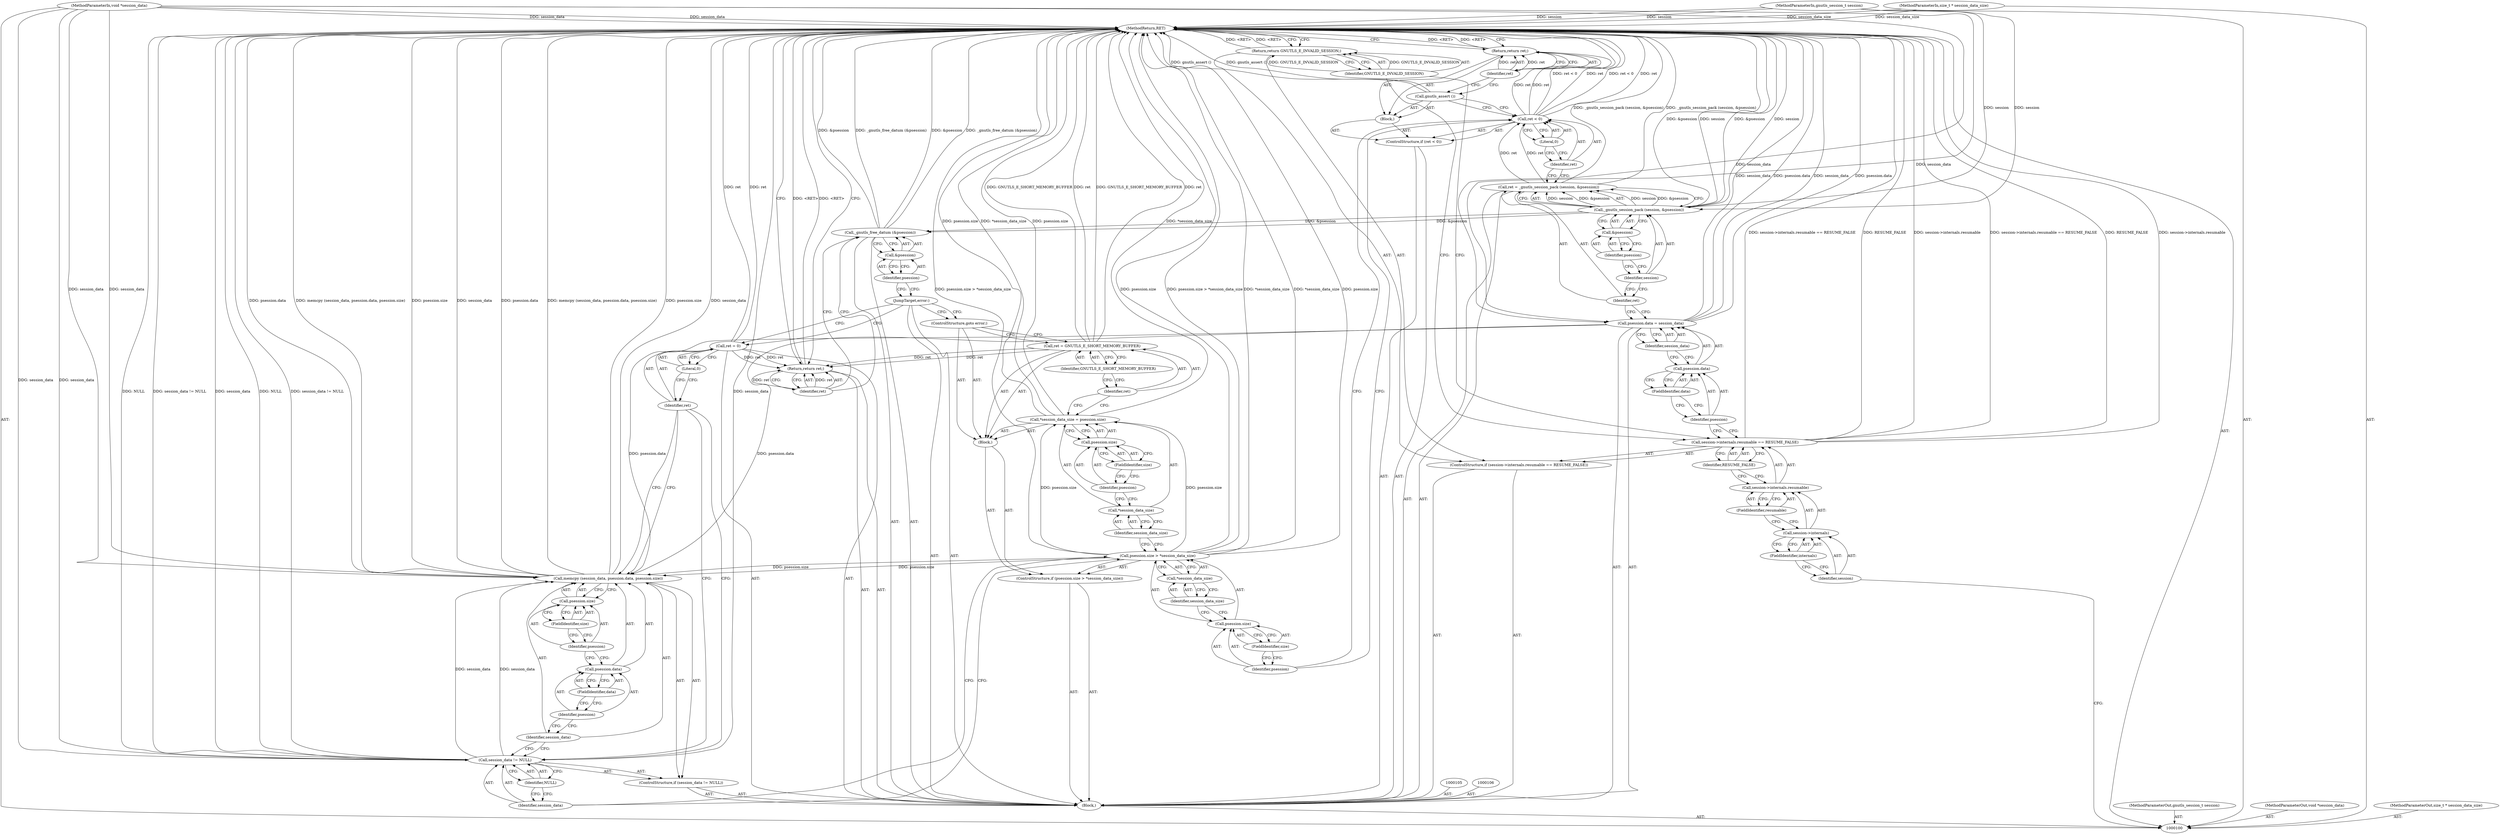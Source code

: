 digraph "0_savannah_e82ef4545e9e98cbcb032f55d7c750b81e3a0450" {
"1000175" [label="(MethodReturn,RET)"];
"1000101" [label="(MethodParameterIn,gnutls_session_t session)"];
"1000245" [label="(MethodParameterOut,gnutls_session_t session)"];
"1000120" [label="(FieldIdentifier,data)"];
"1000121" [label="(Identifier,session_data)"];
"1000117" [label="(Call,psession.data = session_data)"];
"1000118" [label="(Call,psession.data)"];
"1000119" [label="(Identifier,psession)"];
"1000122" [label="(Call,ret = _gnutls_session_pack (session, &psession))"];
"1000123" [label="(Identifier,ret)"];
"1000125" [label="(Identifier,session)"];
"1000126" [label="(Call,&psession)"];
"1000127" [label="(Identifier,psession)"];
"1000124" [label="(Call,_gnutls_session_pack (session, &psession))"];
"1000131" [label="(Literal,0)"];
"1000128" [label="(ControlStructure,if (ret < 0))"];
"1000129" [label="(Call,ret < 0)"];
"1000130" [label="(Identifier,ret)"];
"1000132" [label="(Block,)"];
"1000133" [label="(Call,gnutls_assert ())"];
"1000135" [label="(Identifier,ret)"];
"1000134" [label="(Return,return ret;)"];
"1000102" [label="(MethodParameterIn,void *session_data)"];
"1000246" [label="(MethodParameterOut,void *session_data)"];
"1000103" [label="(MethodParameterIn,size_t * session_data_size)"];
"1000247" [label="(MethodParameterOut,size_t * session_data_size)"];
"1000140" [label="(FieldIdentifier,size)"];
"1000141" [label="(Call,*session_data_size)"];
"1000142" [label="(Identifier,session_data_size)"];
"1000136" [label="(ControlStructure,if (psession.size > *session_data_size))"];
"1000137" [label="(Call,psession.size > *session_data_size)"];
"1000138" [label="(Call,psession.size)"];
"1000139" [label="(Identifier,psession)"];
"1000143" [label="(Block,)"];
"1000147" [label="(Call,psession.size)"];
"1000148" [label="(Identifier,psession)"];
"1000149" [label="(FieldIdentifier,size)"];
"1000144" [label="(Call,*session_data_size = psession.size)"];
"1000145" [label="(Call,*session_data_size)"];
"1000146" [label="(Identifier,session_data_size)"];
"1000152" [label="(Identifier,GNUTLS_E_SHORT_MEMORY_BUFFER)"];
"1000150" [label="(Call,ret = GNUTLS_E_SHORT_MEMORY_BUFFER)"];
"1000151" [label="(Identifier,ret)"];
"1000153" [label="(ControlStructure,goto error;)"];
"1000154" [label="(ControlStructure,if (session_data != NULL))"];
"1000157" [label="(Identifier,NULL)"];
"1000155" [label="(Call,session_data != NULL)"];
"1000156" [label="(Identifier,session_data)"];
"1000159" [label="(Identifier,session_data)"];
"1000160" [label="(Call,psession.data)"];
"1000161" [label="(Identifier,psession)"];
"1000162" [label="(FieldIdentifier,data)"];
"1000158" [label="(Call,memcpy (session_data, psession.data, psession.size))"];
"1000163" [label="(Call,psession.size)"];
"1000164" [label="(Identifier,psession)"];
"1000165" [label="(FieldIdentifier,size)"];
"1000104" [label="(Block,)"];
"1000166" [label="(Call,ret = 0)"];
"1000167" [label="(Identifier,ret)"];
"1000168" [label="(Literal,0)"];
"1000169" [label="(JumpTarget,error:)"];
"1000170" [label="(Call,_gnutls_free_datum (&psession))"];
"1000171" [label="(Call,&psession)"];
"1000172" [label="(Identifier,psession)"];
"1000173" [label="(Return,return ret;)"];
"1000174" [label="(Identifier,ret)"];
"1000112" [label="(FieldIdentifier,internals)"];
"1000107" [label="(ControlStructure,if (session->internals.resumable == RESUME_FALSE))"];
"1000113" [label="(FieldIdentifier,resumable)"];
"1000114" [label="(Identifier,RESUME_FALSE)"];
"1000108" [label="(Call,session->internals.resumable == RESUME_FALSE)"];
"1000109" [label="(Call,session->internals.resumable)"];
"1000110" [label="(Call,session->internals)"];
"1000111" [label="(Identifier,session)"];
"1000116" [label="(Identifier,GNUTLS_E_INVALID_SESSION)"];
"1000115" [label="(Return,return GNUTLS_E_INVALID_SESSION;)"];
"1000175" -> "1000100"  [label="AST: "];
"1000175" -> "1000115"  [label="CFG: "];
"1000175" -> "1000134"  [label="CFG: "];
"1000175" -> "1000173"  [label="CFG: "];
"1000134" -> "1000175"  [label="DDG: <RET>"];
"1000173" -> "1000175"  [label="DDG: <RET>"];
"1000124" -> "1000175"  [label="DDG: session"];
"1000124" -> "1000175"  [label="DDG: &psession"];
"1000108" -> "1000175"  [label="DDG: session->internals.resumable == RESUME_FALSE"];
"1000108" -> "1000175"  [label="DDG: RESUME_FALSE"];
"1000108" -> "1000175"  [label="DDG: session->internals.resumable"];
"1000150" -> "1000175"  [label="DDG: ret"];
"1000150" -> "1000175"  [label="DDG: GNUTLS_E_SHORT_MEMORY_BUFFER"];
"1000155" -> "1000175"  [label="DDG: NULL"];
"1000155" -> "1000175"  [label="DDG: session_data != NULL"];
"1000155" -> "1000175"  [label="DDG: session_data"];
"1000137" -> "1000175"  [label="DDG: *session_data_size"];
"1000137" -> "1000175"  [label="DDG: psession.size"];
"1000137" -> "1000175"  [label="DDG: psession.size > *session_data_size"];
"1000117" -> "1000175"  [label="DDG: session_data"];
"1000117" -> "1000175"  [label="DDG: psession.data"];
"1000101" -> "1000175"  [label="DDG: session"];
"1000158" -> "1000175"  [label="DDG: psession.size"];
"1000158" -> "1000175"  [label="DDG: session_data"];
"1000158" -> "1000175"  [label="DDG: psession.data"];
"1000158" -> "1000175"  [label="DDG: memcpy (session_data, psession.data, psession.size)"];
"1000144" -> "1000175"  [label="DDG: psession.size"];
"1000144" -> "1000175"  [label="DDG: *session_data_size"];
"1000122" -> "1000175"  [label="DDG: _gnutls_session_pack (session, &psession)"];
"1000129" -> "1000175"  [label="DDG: ret"];
"1000129" -> "1000175"  [label="DDG: ret < 0"];
"1000166" -> "1000175"  [label="DDG: ret"];
"1000103" -> "1000175"  [label="DDG: session_data_size"];
"1000133" -> "1000175"  [label="DDG: gnutls_assert ()"];
"1000102" -> "1000175"  [label="DDG: session_data"];
"1000170" -> "1000175"  [label="DDG: &psession"];
"1000170" -> "1000175"  [label="DDG: _gnutls_free_datum (&psession)"];
"1000115" -> "1000175"  [label="DDG: <RET>"];
"1000101" -> "1000100"  [label="AST: "];
"1000101" -> "1000175"  [label="DDG: session"];
"1000101" -> "1000124"  [label="DDG: session"];
"1000245" -> "1000100"  [label="AST: "];
"1000120" -> "1000118"  [label="AST: "];
"1000120" -> "1000119"  [label="CFG: "];
"1000118" -> "1000120"  [label="CFG: "];
"1000121" -> "1000117"  [label="AST: "];
"1000121" -> "1000118"  [label="CFG: "];
"1000117" -> "1000121"  [label="CFG: "];
"1000117" -> "1000104"  [label="AST: "];
"1000117" -> "1000121"  [label="CFG: "];
"1000118" -> "1000117"  [label="AST: "];
"1000121" -> "1000117"  [label="AST: "];
"1000123" -> "1000117"  [label="CFG: "];
"1000117" -> "1000175"  [label="DDG: session_data"];
"1000117" -> "1000175"  [label="DDG: psession.data"];
"1000102" -> "1000117"  [label="DDG: session_data"];
"1000117" -> "1000158"  [label="DDG: psession.data"];
"1000118" -> "1000117"  [label="AST: "];
"1000118" -> "1000120"  [label="CFG: "];
"1000119" -> "1000118"  [label="AST: "];
"1000120" -> "1000118"  [label="AST: "];
"1000121" -> "1000118"  [label="CFG: "];
"1000119" -> "1000118"  [label="AST: "];
"1000119" -> "1000108"  [label="CFG: "];
"1000120" -> "1000119"  [label="CFG: "];
"1000122" -> "1000104"  [label="AST: "];
"1000122" -> "1000124"  [label="CFG: "];
"1000123" -> "1000122"  [label="AST: "];
"1000124" -> "1000122"  [label="AST: "];
"1000130" -> "1000122"  [label="CFG: "];
"1000122" -> "1000175"  [label="DDG: _gnutls_session_pack (session, &psession)"];
"1000124" -> "1000122"  [label="DDG: session"];
"1000124" -> "1000122"  [label="DDG: &psession"];
"1000122" -> "1000129"  [label="DDG: ret"];
"1000123" -> "1000122"  [label="AST: "];
"1000123" -> "1000117"  [label="CFG: "];
"1000125" -> "1000123"  [label="CFG: "];
"1000125" -> "1000124"  [label="AST: "];
"1000125" -> "1000123"  [label="CFG: "];
"1000127" -> "1000125"  [label="CFG: "];
"1000126" -> "1000124"  [label="AST: "];
"1000126" -> "1000127"  [label="CFG: "];
"1000127" -> "1000126"  [label="AST: "];
"1000124" -> "1000126"  [label="CFG: "];
"1000127" -> "1000126"  [label="AST: "];
"1000127" -> "1000125"  [label="CFG: "];
"1000126" -> "1000127"  [label="CFG: "];
"1000124" -> "1000122"  [label="AST: "];
"1000124" -> "1000126"  [label="CFG: "];
"1000125" -> "1000124"  [label="AST: "];
"1000126" -> "1000124"  [label="AST: "];
"1000122" -> "1000124"  [label="CFG: "];
"1000124" -> "1000175"  [label="DDG: session"];
"1000124" -> "1000175"  [label="DDG: &psession"];
"1000124" -> "1000122"  [label="DDG: session"];
"1000124" -> "1000122"  [label="DDG: &psession"];
"1000101" -> "1000124"  [label="DDG: session"];
"1000124" -> "1000170"  [label="DDG: &psession"];
"1000131" -> "1000129"  [label="AST: "];
"1000131" -> "1000130"  [label="CFG: "];
"1000129" -> "1000131"  [label="CFG: "];
"1000128" -> "1000104"  [label="AST: "];
"1000129" -> "1000128"  [label="AST: "];
"1000132" -> "1000128"  [label="AST: "];
"1000129" -> "1000128"  [label="AST: "];
"1000129" -> "1000131"  [label="CFG: "];
"1000130" -> "1000129"  [label="AST: "];
"1000131" -> "1000129"  [label="AST: "];
"1000133" -> "1000129"  [label="CFG: "];
"1000139" -> "1000129"  [label="CFG: "];
"1000129" -> "1000175"  [label="DDG: ret"];
"1000129" -> "1000175"  [label="DDG: ret < 0"];
"1000122" -> "1000129"  [label="DDG: ret"];
"1000129" -> "1000134"  [label="DDG: ret"];
"1000130" -> "1000129"  [label="AST: "];
"1000130" -> "1000122"  [label="CFG: "];
"1000131" -> "1000130"  [label="CFG: "];
"1000132" -> "1000128"  [label="AST: "];
"1000133" -> "1000132"  [label="AST: "];
"1000134" -> "1000132"  [label="AST: "];
"1000133" -> "1000132"  [label="AST: "];
"1000133" -> "1000129"  [label="CFG: "];
"1000135" -> "1000133"  [label="CFG: "];
"1000133" -> "1000175"  [label="DDG: gnutls_assert ()"];
"1000135" -> "1000134"  [label="AST: "];
"1000135" -> "1000133"  [label="CFG: "];
"1000134" -> "1000135"  [label="CFG: "];
"1000135" -> "1000134"  [label="DDG: ret"];
"1000134" -> "1000132"  [label="AST: "];
"1000134" -> "1000135"  [label="CFG: "];
"1000135" -> "1000134"  [label="AST: "];
"1000175" -> "1000134"  [label="CFG: "];
"1000134" -> "1000175"  [label="DDG: <RET>"];
"1000135" -> "1000134"  [label="DDG: ret"];
"1000129" -> "1000134"  [label="DDG: ret"];
"1000102" -> "1000100"  [label="AST: "];
"1000102" -> "1000175"  [label="DDG: session_data"];
"1000102" -> "1000117"  [label="DDG: session_data"];
"1000102" -> "1000155"  [label="DDG: session_data"];
"1000102" -> "1000158"  [label="DDG: session_data"];
"1000246" -> "1000100"  [label="AST: "];
"1000103" -> "1000100"  [label="AST: "];
"1000103" -> "1000175"  [label="DDG: session_data_size"];
"1000247" -> "1000100"  [label="AST: "];
"1000140" -> "1000138"  [label="AST: "];
"1000140" -> "1000139"  [label="CFG: "];
"1000138" -> "1000140"  [label="CFG: "];
"1000141" -> "1000137"  [label="AST: "];
"1000141" -> "1000142"  [label="CFG: "];
"1000142" -> "1000141"  [label="AST: "];
"1000137" -> "1000141"  [label="CFG: "];
"1000142" -> "1000141"  [label="AST: "];
"1000142" -> "1000138"  [label="CFG: "];
"1000141" -> "1000142"  [label="CFG: "];
"1000136" -> "1000104"  [label="AST: "];
"1000137" -> "1000136"  [label="AST: "];
"1000143" -> "1000136"  [label="AST: "];
"1000137" -> "1000136"  [label="AST: "];
"1000137" -> "1000141"  [label="CFG: "];
"1000138" -> "1000137"  [label="AST: "];
"1000141" -> "1000137"  [label="AST: "];
"1000146" -> "1000137"  [label="CFG: "];
"1000156" -> "1000137"  [label="CFG: "];
"1000137" -> "1000175"  [label="DDG: *session_data_size"];
"1000137" -> "1000175"  [label="DDG: psession.size"];
"1000137" -> "1000175"  [label="DDG: psession.size > *session_data_size"];
"1000137" -> "1000144"  [label="DDG: psession.size"];
"1000137" -> "1000158"  [label="DDG: psession.size"];
"1000138" -> "1000137"  [label="AST: "];
"1000138" -> "1000140"  [label="CFG: "];
"1000139" -> "1000138"  [label="AST: "];
"1000140" -> "1000138"  [label="AST: "];
"1000142" -> "1000138"  [label="CFG: "];
"1000139" -> "1000138"  [label="AST: "];
"1000139" -> "1000129"  [label="CFG: "];
"1000140" -> "1000139"  [label="CFG: "];
"1000143" -> "1000136"  [label="AST: "];
"1000144" -> "1000143"  [label="AST: "];
"1000150" -> "1000143"  [label="AST: "];
"1000153" -> "1000143"  [label="AST: "];
"1000147" -> "1000144"  [label="AST: "];
"1000147" -> "1000149"  [label="CFG: "];
"1000148" -> "1000147"  [label="AST: "];
"1000149" -> "1000147"  [label="AST: "];
"1000144" -> "1000147"  [label="CFG: "];
"1000148" -> "1000147"  [label="AST: "];
"1000148" -> "1000145"  [label="CFG: "];
"1000149" -> "1000148"  [label="CFG: "];
"1000149" -> "1000147"  [label="AST: "];
"1000149" -> "1000148"  [label="CFG: "];
"1000147" -> "1000149"  [label="CFG: "];
"1000144" -> "1000143"  [label="AST: "];
"1000144" -> "1000147"  [label="CFG: "];
"1000145" -> "1000144"  [label="AST: "];
"1000147" -> "1000144"  [label="AST: "];
"1000151" -> "1000144"  [label="CFG: "];
"1000144" -> "1000175"  [label="DDG: psession.size"];
"1000144" -> "1000175"  [label="DDG: *session_data_size"];
"1000137" -> "1000144"  [label="DDG: psession.size"];
"1000145" -> "1000144"  [label="AST: "];
"1000145" -> "1000146"  [label="CFG: "];
"1000146" -> "1000145"  [label="AST: "];
"1000148" -> "1000145"  [label="CFG: "];
"1000146" -> "1000145"  [label="AST: "];
"1000146" -> "1000137"  [label="CFG: "];
"1000145" -> "1000146"  [label="CFG: "];
"1000152" -> "1000150"  [label="AST: "];
"1000152" -> "1000151"  [label="CFG: "];
"1000150" -> "1000152"  [label="CFG: "];
"1000150" -> "1000143"  [label="AST: "];
"1000150" -> "1000152"  [label="CFG: "];
"1000151" -> "1000150"  [label="AST: "];
"1000152" -> "1000150"  [label="AST: "];
"1000153" -> "1000150"  [label="CFG: "];
"1000150" -> "1000175"  [label="DDG: ret"];
"1000150" -> "1000175"  [label="DDG: GNUTLS_E_SHORT_MEMORY_BUFFER"];
"1000150" -> "1000173"  [label="DDG: ret"];
"1000151" -> "1000150"  [label="AST: "];
"1000151" -> "1000144"  [label="CFG: "];
"1000152" -> "1000151"  [label="CFG: "];
"1000153" -> "1000143"  [label="AST: "];
"1000153" -> "1000150"  [label="CFG: "];
"1000169" -> "1000153"  [label="CFG: "];
"1000154" -> "1000104"  [label="AST: "];
"1000155" -> "1000154"  [label="AST: "];
"1000158" -> "1000154"  [label="AST: "];
"1000157" -> "1000155"  [label="AST: "];
"1000157" -> "1000156"  [label="CFG: "];
"1000155" -> "1000157"  [label="CFG: "];
"1000155" -> "1000154"  [label="AST: "];
"1000155" -> "1000157"  [label="CFG: "];
"1000156" -> "1000155"  [label="AST: "];
"1000157" -> "1000155"  [label="AST: "];
"1000159" -> "1000155"  [label="CFG: "];
"1000167" -> "1000155"  [label="CFG: "];
"1000155" -> "1000175"  [label="DDG: NULL"];
"1000155" -> "1000175"  [label="DDG: session_data != NULL"];
"1000155" -> "1000175"  [label="DDG: session_data"];
"1000102" -> "1000155"  [label="DDG: session_data"];
"1000155" -> "1000158"  [label="DDG: session_data"];
"1000156" -> "1000155"  [label="AST: "];
"1000156" -> "1000137"  [label="CFG: "];
"1000157" -> "1000156"  [label="CFG: "];
"1000159" -> "1000158"  [label="AST: "];
"1000159" -> "1000155"  [label="CFG: "];
"1000161" -> "1000159"  [label="CFG: "];
"1000160" -> "1000158"  [label="AST: "];
"1000160" -> "1000162"  [label="CFG: "];
"1000161" -> "1000160"  [label="AST: "];
"1000162" -> "1000160"  [label="AST: "];
"1000164" -> "1000160"  [label="CFG: "];
"1000161" -> "1000160"  [label="AST: "];
"1000161" -> "1000159"  [label="CFG: "];
"1000162" -> "1000161"  [label="CFG: "];
"1000162" -> "1000160"  [label="AST: "];
"1000162" -> "1000161"  [label="CFG: "];
"1000160" -> "1000162"  [label="CFG: "];
"1000158" -> "1000154"  [label="AST: "];
"1000158" -> "1000163"  [label="CFG: "];
"1000159" -> "1000158"  [label="AST: "];
"1000160" -> "1000158"  [label="AST: "];
"1000163" -> "1000158"  [label="AST: "];
"1000167" -> "1000158"  [label="CFG: "];
"1000158" -> "1000175"  [label="DDG: psession.size"];
"1000158" -> "1000175"  [label="DDG: session_data"];
"1000158" -> "1000175"  [label="DDG: psession.data"];
"1000158" -> "1000175"  [label="DDG: memcpy (session_data, psession.data, psession.size)"];
"1000155" -> "1000158"  [label="DDG: session_data"];
"1000102" -> "1000158"  [label="DDG: session_data"];
"1000117" -> "1000158"  [label="DDG: psession.data"];
"1000137" -> "1000158"  [label="DDG: psession.size"];
"1000163" -> "1000158"  [label="AST: "];
"1000163" -> "1000165"  [label="CFG: "];
"1000164" -> "1000163"  [label="AST: "];
"1000165" -> "1000163"  [label="AST: "];
"1000158" -> "1000163"  [label="CFG: "];
"1000164" -> "1000163"  [label="AST: "];
"1000164" -> "1000160"  [label="CFG: "];
"1000165" -> "1000164"  [label="CFG: "];
"1000165" -> "1000163"  [label="AST: "];
"1000165" -> "1000164"  [label="CFG: "];
"1000163" -> "1000165"  [label="CFG: "];
"1000104" -> "1000100"  [label="AST: "];
"1000105" -> "1000104"  [label="AST: "];
"1000106" -> "1000104"  [label="AST: "];
"1000107" -> "1000104"  [label="AST: "];
"1000117" -> "1000104"  [label="AST: "];
"1000122" -> "1000104"  [label="AST: "];
"1000128" -> "1000104"  [label="AST: "];
"1000136" -> "1000104"  [label="AST: "];
"1000154" -> "1000104"  [label="AST: "];
"1000166" -> "1000104"  [label="AST: "];
"1000169" -> "1000104"  [label="AST: "];
"1000170" -> "1000104"  [label="AST: "];
"1000173" -> "1000104"  [label="AST: "];
"1000166" -> "1000104"  [label="AST: "];
"1000166" -> "1000168"  [label="CFG: "];
"1000167" -> "1000166"  [label="AST: "];
"1000168" -> "1000166"  [label="AST: "];
"1000169" -> "1000166"  [label="CFG: "];
"1000166" -> "1000175"  [label="DDG: ret"];
"1000166" -> "1000173"  [label="DDG: ret"];
"1000167" -> "1000166"  [label="AST: "];
"1000167" -> "1000158"  [label="CFG: "];
"1000167" -> "1000155"  [label="CFG: "];
"1000168" -> "1000167"  [label="CFG: "];
"1000168" -> "1000166"  [label="AST: "];
"1000168" -> "1000167"  [label="CFG: "];
"1000166" -> "1000168"  [label="CFG: "];
"1000169" -> "1000104"  [label="AST: "];
"1000169" -> "1000166"  [label="CFG: "];
"1000169" -> "1000153"  [label="CFG: "];
"1000172" -> "1000169"  [label="CFG: "];
"1000170" -> "1000104"  [label="AST: "];
"1000170" -> "1000171"  [label="CFG: "];
"1000171" -> "1000170"  [label="AST: "];
"1000174" -> "1000170"  [label="CFG: "];
"1000170" -> "1000175"  [label="DDG: &psession"];
"1000170" -> "1000175"  [label="DDG: _gnutls_free_datum (&psession)"];
"1000124" -> "1000170"  [label="DDG: &psession"];
"1000171" -> "1000170"  [label="AST: "];
"1000171" -> "1000172"  [label="CFG: "];
"1000172" -> "1000171"  [label="AST: "];
"1000170" -> "1000171"  [label="CFG: "];
"1000172" -> "1000171"  [label="AST: "];
"1000172" -> "1000169"  [label="CFG: "];
"1000171" -> "1000172"  [label="CFG: "];
"1000173" -> "1000104"  [label="AST: "];
"1000173" -> "1000174"  [label="CFG: "];
"1000174" -> "1000173"  [label="AST: "];
"1000175" -> "1000173"  [label="CFG: "];
"1000173" -> "1000175"  [label="DDG: <RET>"];
"1000174" -> "1000173"  [label="DDG: ret"];
"1000150" -> "1000173"  [label="DDG: ret"];
"1000166" -> "1000173"  [label="DDG: ret"];
"1000174" -> "1000173"  [label="AST: "];
"1000174" -> "1000170"  [label="CFG: "];
"1000173" -> "1000174"  [label="CFG: "];
"1000174" -> "1000173"  [label="DDG: ret"];
"1000112" -> "1000110"  [label="AST: "];
"1000112" -> "1000111"  [label="CFG: "];
"1000110" -> "1000112"  [label="CFG: "];
"1000107" -> "1000104"  [label="AST: "];
"1000108" -> "1000107"  [label="AST: "];
"1000115" -> "1000107"  [label="AST: "];
"1000113" -> "1000109"  [label="AST: "];
"1000113" -> "1000110"  [label="CFG: "];
"1000109" -> "1000113"  [label="CFG: "];
"1000114" -> "1000108"  [label="AST: "];
"1000114" -> "1000109"  [label="CFG: "];
"1000108" -> "1000114"  [label="CFG: "];
"1000108" -> "1000107"  [label="AST: "];
"1000108" -> "1000114"  [label="CFG: "];
"1000109" -> "1000108"  [label="AST: "];
"1000114" -> "1000108"  [label="AST: "];
"1000116" -> "1000108"  [label="CFG: "];
"1000119" -> "1000108"  [label="CFG: "];
"1000108" -> "1000175"  [label="DDG: session->internals.resumable == RESUME_FALSE"];
"1000108" -> "1000175"  [label="DDG: RESUME_FALSE"];
"1000108" -> "1000175"  [label="DDG: session->internals.resumable"];
"1000109" -> "1000108"  [label="AST: "];
"1000109" -> "1000113"  [label="CFG: "];
"1000110" -> "1000109"  [label="AST: "];
"1000113" -> "1000109"  [label="AST: "];
"1000114" -> "1000109"  [label="CFG: "];
"1000110" -> "1000109"  [label="AST: "];
"1000110" -> "1000112"  [label="CFG: "];
"1000111" -> "1000110"  [label="AST: "];
"1000112" -> "1000110"  [label="AST: "];
"1000113" -> "1000110"  [label="CFG: "];
"1000111" -> "1000110"  [label="AST: "];
"1000111" -> "1000100"  [label="CFG: "];
"1000112" -> "1000111"  [label="CFG: "];
"1000116" -> "1000115"  [label="AST: "];
"1000116" -> "1000108"  [label="CFG: "];
"1000115" -> "1000116"  [label="CFG: "];
"1000116" -> "1000115"  [label="DDG: GNUTLS_E_INVALID_SESSION"];
"1000115" -> "1000107"  [label="AST: "];
"1000115" -> "1000116"  [label="CFG: "];
"1000116" -> "1000115"  [label="AST: "];
"1000175" -> "1000115"  [label="CFG: "];
"1000115" -> "1000175"  [label="DDG: <RET>"];
"1000116" -> "1000115"  [label="DDG: GNUTLS_E_INVALID_SESSION"];
}
